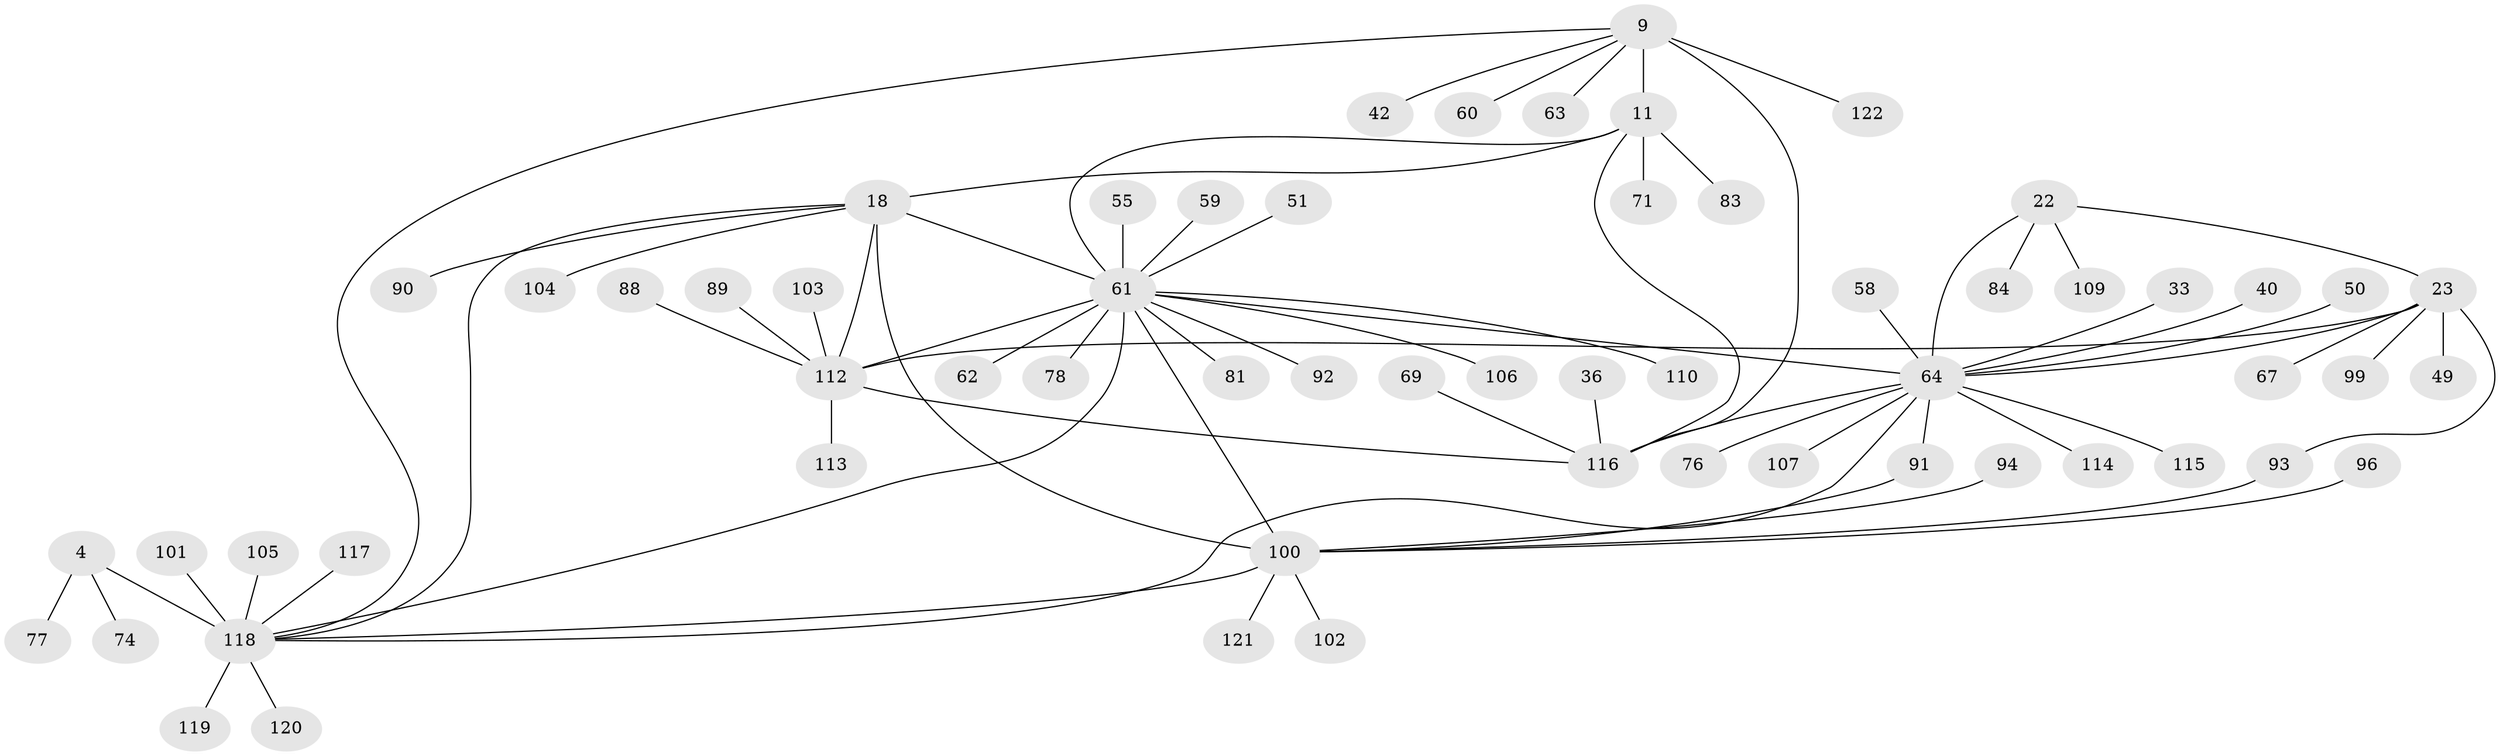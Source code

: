 // original degree distribution, {8: 0.03278688524590164, 9: 0.02459016393442623, 6: 0.040983606557377046, 10: 0.02459016393442623, 7: 0.07377049180327869, 5: 0.01639344262295082, 11: 0.01639344262295082, 17: 0.00819672131147541, 15: 0.01639344262295082, 3: 0.03278688524590164, 1: 0.5327868852459017, 2: 0.18032786885245902}
// Generated by graph-tools (version 1.1) at 2025/57/03/04/25 21:57:54]
// undirected, 61 vertices, 74 edges
graph export_dot {
graph [start="1"]
  node [color=gray90,style=filled];
  4 [super="+3"];
  9 [super="+8+7"];
  11 [super="+10"];
  18 [super="+14+16"];
  22 [super="+19"];
  23 [super="+21"];
  33;
  36;
  40;
  42;
  49;
  50;
  51;
  55;
  58;
  59;
  60;
  61 [super="+57+41"];
  62;
  63;
  64 [super="+24"];
  67;
  69;
  71;
  74;
  76;
  77;
  78;
  81;
  83;
  84;
  88;
  89;
  90;
  91 [super="+82"];
  92;
  93 [super="+68"];
  94 [super="+37"];
  96;
  99;
  100 [super="+66+30+44+54+87"];
  101;
  102;
  103 [super="+79"];
  104;
  105;
  106;
  107;
  109;
  110;
  112 [super="+80+17+56+85"];
  113;
  114;
  115 [super="+111"];
  116 [super="+98+12+75"];
  117;
  118 [super="+72+47+95"];
  119;
  120;
  121;
  122 [super="+108"];
  4 -- 77;
  4 -- 74;
  4 -- 118 [weight=8];
  9 -- 11 [weight=6];
  9 -- 60;
  9 -- 63;
  9 -- 42;
  9 -- 122;
  9 -- 116 [weight=3];
  9 -- 118;
  11 -- 71;
  11 -- 83;
  11 -- 116 [weight=2];
  11 -- 61;
  11 -- 18;
  18 -- 90;
  18 -- 104;
  18 -- 61 [weight=2];
  18 -- 118;
  18 -- 112 [weight=8];
  18 -- 100;
  22 -- 23 [weight=4];
  22 -- 109;
  22 -- 84;
  22 -- 64 [weight=4];
  23 -- 93;
  23 -- 99;
  23 -- 49;
  23 -- 67;
  23 -- 112;
  23 -- 64 [weight=4];
  33 -- 64;
  36 -- 116;
  40 -- 64;
  50 -- 64;
  51 -- 61;
  55 -- 61;
  58 -- 64;
  59 -- 61;
  61 -- 78;
  61 -- 81;
  61 -- 92;
  61 -- 106;
  61 -- 110;
  61 -- 112;
  61 -- 62;
  61 -- 100 [weight=8];
  61 -- 118 [weight=3];
  61 -- 64 [weight=4];
  64 -- 107;
  64 -- 76;
  64 -- 114;
  64 -- 116 [weight=3];
  64 -- 115;
  64 -- 118;
  64 -- 91;
  69 -- 116;
  88 -- 112;
  89 -- 112;
  91 -- 100;
  93 -- 100;
  94 -- 100;
  96 -- 100;
  100 -- 102;
  100 -- 118;
  100 -- 121;
  101 -- 118;
  103 -- 112;
  105 -- 118;
  112 -- 113;
  112 -- 116;
  117 -- 118;
  118 -- 119;
  118 -- 120;
}
